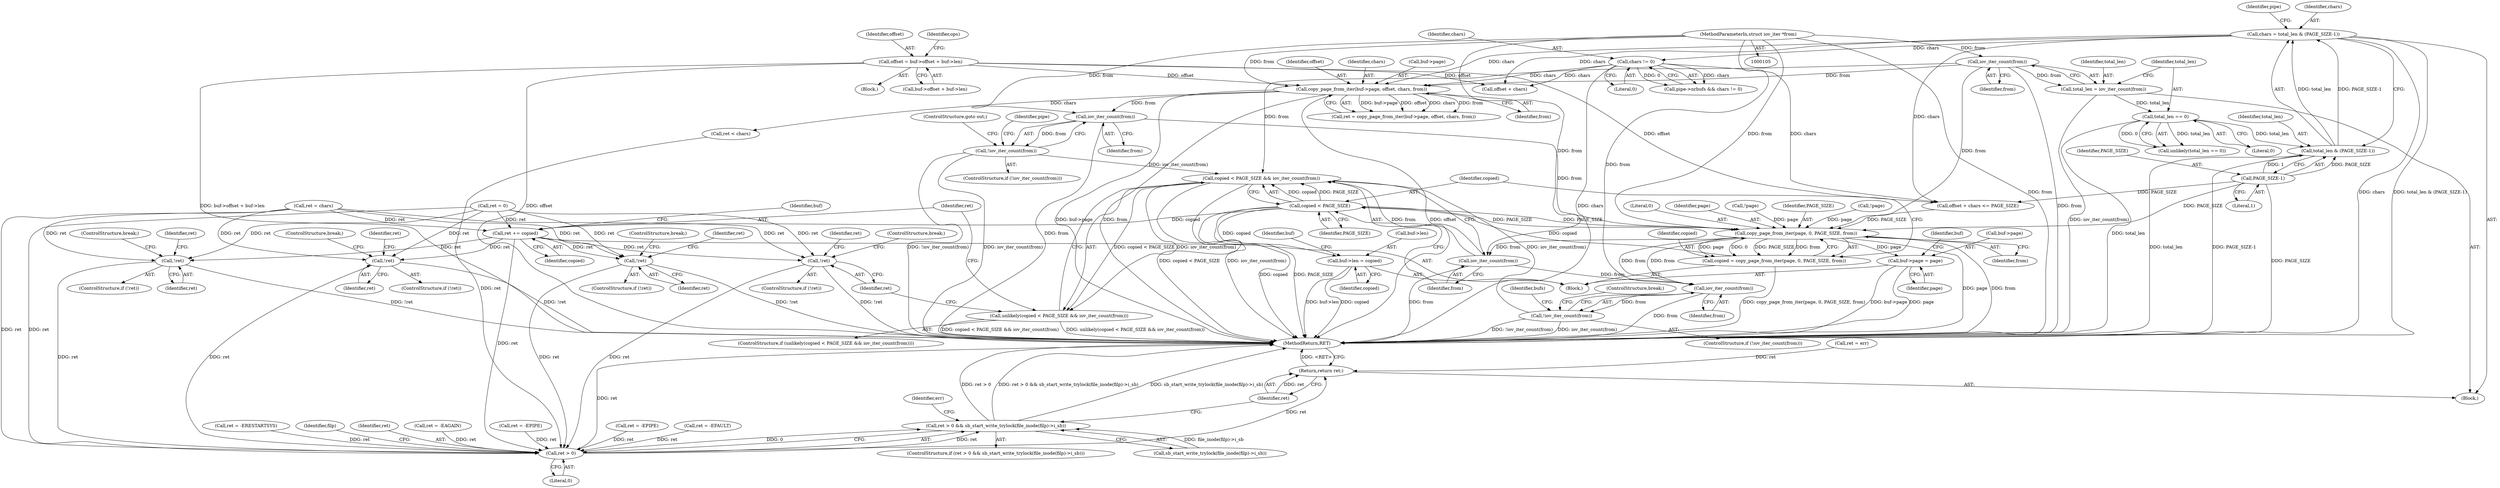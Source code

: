 digraph "0_linux_f0d1bec9d58d4c038d0ac958c9af82be6eb18045_1@pointer" {
"1000270" [label="(Call,iov_iter_count(from))"];
"1000239" [label="(Call,copy_page_from_iter(buf->page, offset, chars, from))"];
"1000208" [label="(Call,offset = buf->offset + buf->len)"];
"1000159" [label="(Call,chars = total_len & (PAGE_SIZE-1))"];
"1000161" [label="(Call,total_len & (PAGE_SIZE-1))"];
"1000137" [label="(Call,total_len == 0)"];
"1000130" [label="(Call,total_len = iov_iter_count(from))"];
"1000132" [label="(Call,iov_iter_count(from))"];
"1000107" [label="(MethodParameterIn,struct iov_iter *from)"];
"1000163" [label="(Call,PAGE_SIZE-1)"];
"1000171" [label="(Call,chars != 0)"];
"1000269" [label="(Call,!iov_iter_count(from))"];
"1000368" [label="(Call,copied < PAGE_SIZE && iov_iter_count(from))"];
"1000367" [label="(Call,unlikely(copied < PAGE_SIZE && iov_iter_count(from)))"];
"1000361" [label="(Call,copy_page_from_iter(page, 0, PAGE_SIZE, from))"];
"1000359" [label="(Call,copied = copy_page_from_iter(page, 0, PAGE_SIZE, from))"];
"1000369" [label="(Call,copied < PAGE_SIZE)"];
"1000383" [label="(Call,ret += copied)"];
"1000287" [label="(Call,!ret)"];
"1000531" [label="(Call,ret > 0)"];
"1000530" [label="(Call,ret > 0 && sb_start_write_trylock(file_inode(filp)->i_sb))"];
"1000555" [label="(Return,return ret;)"];
"1000376" [label="(Call,!ret)"];
"1000458" [label="(Call,!ret)"];
"1000470" [label="(Call,!ret)"];
"1000402" [label="(Call,buf->len = copied)"];
"1000372" [label="(Call,iov_iter_count(from))"];
"1000440" [label="(Call,iov_iter_count(from))"];
"1000439" [label="(Call,!iov_iter_count(from))"];
"1000386" [label="(Call,buf->page = page)"];
"1000369" [label="(Call,copied < PAGE_SIZE)"];
"1000441" [label="(Identifier,from)"];
"1000137" [label="(Call,total_len == 0)"];
"1000362" [label="(Identifier,page)"];
"1000471" [label="(Identifier,ret)"];
"1000472" [label="(Call,ret = -ERESTARTSYS)"];
"1000239" [label="(Call,copy_page_from_iter(buf->page, offset, chars, from))"];
"1000385" [label="(Identifier,copied)"];
"1000133" [label="(Identifier,from)"];
"1000165" [label="(Literal,1)"];
"1000174" [label="(Block,)"];
"1000537" [label="(Identifier,filp)"];
"1000368" [label="(Call,copied < PAGE_SIZE && iov_iter_count(from))"];
"1000272" [label="(ControlStructure,goto out;)"];
"1000555" [label="(Return,return ret;)"];
"1000345" [label="(Call,!page)"];
"1000209" [label="(Identifier,offset)"];
"1000469" [label="(ControlStructure,if (!ret))"];
"1000534" [label="(Call,sb_start_write_trylock(file_inode(filp)->i_sb))"];
"1000208" [label="(Call,offset = buf->offset + buf->len)"];
"1000173" [label="(Literal,0)"];
"1000108" [label="(Block,)"];
"1000459" [label="(Identifier,ret)"];
"1000139" [label="(Literal,0)"];
"1000223" [label="(Call,offset + chars)"];
"1000162" [label="(Identifier,total_len)"];
"1000532" [label="(Identifier,ret)"];
"1000402" [label="(Call,buf->len = copied)"];
"1000138" [label="(Identifier,total_len)"];
"1000445" [label="(Identifier,bufs)"];
"1000383" [label="(Call,ret += copied)"];
"1000360" [label="(Identifier,copied)"];
"1000388" [label="(Identifier,buf)"];
"1000542" [label="(Identifier,err)"];
"1000169" [label="(Identifier,pipe)"];
"1000160" [label="(Identifier,chars)"];
"1000390" [label="(Identifier,page)"];
"1000531" [label="(Call,ret > 0)"];
"1000167" [label="(Call,pipe->nrbufs && chars != 0)"];
"1000461" [label="(Identifier,ret)"];
"1000245" [label="(Identifier,from)"];
"1000161" [label="(Call,total_len & (PAGE_SIZE-1))"];
"1000376" [label="(Call,!ret)"];
"1000365" [label="(Identifier,from)"];
"1000164" [label="(Identifier,PAGE_SIZE)"];
"1000403" [label="(Call,buf->len)"];
"1000476" [label="(ControlStructure,break;)"];
"1000237" [label="(Call,ret = copy_page_from_iter(buf->page, offset, chars, from))"];
"1000359" [label="(Call,copied = copy_page_from_iter(page, 0, PAGE_SIZE, from))"];
"1000375" [label="(ControlStructure,if (!ret))"];
"1000473" [label="(Identifier,ret)"];
"1000377" [label="(Identifier,ret)"];
"1000379" [label="(Identifier,ret)"];
"1000364" [label="(Identifier,PAGE_SIZE)"];
"1000460" [label="(Call,ret = -EAGAIN)"];
"1000373" [label="(Identifier,from)"];
"1000171" [label="(Call,chars != 0)"];
"1000122" [label="(Call,ret = 0)"];
"1000210" [label="(Call,buf->offset + buf->len)"];
"1000438" [label="(ControlStructure,if (!iov_iter_count(from)))"];
"1000154" [label="(Call,ret = -EPIPE)"];
"1000130" [label="(Call,total_len = iov_iter_count(from))"];
"1000288" [label="(Identifier,ret)"];
"1000387" [label="(Call,buf->page)"];
"1000270" [label="(Call,iov_iter_count(from))"];
"1000530" [label="(Call,ret > 0 && sb_start_write_trylock(file_inode(filp)->i_sb))"];
"1000268" [label="(ControlStructure,if (!iov_iter_count(from)))"];
"1000366" [label="(ControlStructure,if (unlikely(copied < PAGE_SIZE && iov_iter_count(from))))"];
"1000470" [label="(Call,!ret)"];
"1000290" [label="(Identifier,ret)"];
"1000442" [label="(ControlStructure,break;)"];
"1000240" [label="(Call,buf->page)"];
"1000243" [label="(Identifier,offset)"];
"1000248" [label="(Call,ret < chars)"];
"1000305" [label="(Block,)"];
"1000547" [label="(Call,ret = err)"];
"1000361" [label="(Call,copy_page_from_iter(page, 0, PAGE_SIZE, from))"];
"1000163" [label="(Call,PAGE_SIZE-1)"];
"1000159" [label="(Call,chars = total_len & (PAGE_SIZE-1))"];
"1000458" [label="(Call,!ret)"];
"1000336" [label="(Call,!page)"];
"1000372" [label="(Call,iov_iter_count(from))"];
"1000440" [label="(Call,iov_iter_count(from))"];
"1000370" [label="(Identifier,copied)"];
"1000386" [label="(Call,buf->page = page)"];
"1000384" [label="(Identifier,ret)"];
"1000406" [label="(Identifier,copied)"];
"1000271" [label="(Identifier,from)"];
"1000286" [label="(ControlStructure,if (!ret))"];
"1000136" [label="(Call,unlikely(total_len == 0))"];
"1000172" [label="(Identifier,chars)"];
"1000279" [label="(Identifier,pipe)"];
"1000367" [label="(Call,unlikely(copied < PAGE_SIZE && iov_iter_count(from)))"];
"1000393" [label="(Identifier,buf)"];
"1000439" [label="(Call,!iov_iter_count(from))"];
"1000107" [label="(MethodParameterIn,struct iov_iter *from)"];
"1000132" [label="(Call,iov_iter_count(from))"];
"1000289" [label="(Call,ret = -EPIPE)"];
"1000464" [label="(ControlStructure,break;)"];
"1000409" [label="(Identifier,buf)"];
"1000533" [label="(Literal,0)"];
"1000131" [label="(Identifier,total_len)"];
"1000220" [label="(Identifier,ops)"];
"1000287" [label="(Call,!ret)"];
"1000371" [label="(Identifier,PAGE_SIZE)"];
"1000293" [label="(ControlStructure,break;)"];
"1000382" [label="(ControlStructure,break;)"];
"1000244" [label="(Identifier,chars)"];
"1000556" [label="(Identifier,ret)"];
"1000363" [label="(Literal,0)"];
"1000222" [label="(Call,offset + chars <= PAGE_SIZE)"];
"1000378" [label="(Call,ret = -EFAULT)"];
"1000557" [label="(MethodReturn,RET)"];
"1000269" [label="(Call,!iov_iter_count(from))"];
"1000529" [label="(ControlStructure,if (ret > 0 && sb_start_write_trylock(file_inode(filp)->i_sb)))"];
"1000265" [label="(Call,ret = chars)"];
"1000457" [label="(ControlStructure,if (!ret))"];
"1000270" -> "1000269"  [label="AST: "];
"1000270" -> "1000271"  [label="CFG: "];
"1000271" -> "1000270"  [label="AST: "];
"1000269" -> "1000270"  [label="CFG: "];
"1000270" -> "1000557"  [label="DDG: from"];
"1000270" -> "1000269"  [label="DDG: from"];
"1000239" -> "1000270"  [label="DDG: from"];
"1000107" -> "1000270"  [label="DDG: from"];
"1000270" -> "1000361"  [label="DDG: from"];
"1000239" -> "1000237"  [label="AST: "];
"1000239" -> "1000245"  [label="CFG: "];
"1000240" -> "1000239"  [label="AST: "];
"1000243" -> "1000239"  [label="AST: "];
"1000244" -> "1000239"  [label="AST: "];
"1000245" -> "1000239"  [label="AST: "];
"1000237" -> "1000239"  [label="CFG: "];
"1000239" -> "1000557"  [label="DDG: buf->page"];
"1000239" -> "1000557"  [label="DDG: from"];
"1000239" -> "1000557"  [label="DDG: offset"];
"1000239" -> "1000237"  [label="DDG: buf->page"];
"1000239" -> "1000237"  [label="DDG: offset"];
"1000239" -> "1000237"  [label="DDG: chars"];
"1000239" -> "1000237"  [label="DDG: from"];
"1000208" -> "1000239"  [label="DDG: offset"];
"1000159" -> "1000239"  [label="DDG: chars"];
"1000171" -> "1000239"  [label="DDG: chars"];
"1000132" -> "1000239"  [label="DDG: from"];
"1000107" -> "1000239"  [label="DDG: from"];
"1000239" -> "1000248"  [label="DDG: chars"];
"1000208" -> "1000174"  [label="AST: "];
"1000208" -> "1000210"  [label="CFG: "];
"1000209" -> "1000208"  [label="AST: "];
"1000210" -> "1000208"  [label="AST: "];
"1000220" -> "1000208"  [label="CFG: "];
"1000208" -> "1000557"  [label="DDG: offset"];
"1000208" -> "1000557"  [label="DDG: buf->offset + buf->len"];
"1000208" -> "1000222"  [label="DDG: offset"];
"1000208" -> "1000223"  [label="DDG: offset"];
"1000159" -> "1000108"  [label="AST: "];
"1000159" -> "1000161"  [label="CFG: "];
"1000160" -> "1000159"  [label="AST: "];
"1000161" -> "1000159"  [label="AST: "];
"1000169" -> "1000159"  [label="CFG: "];
"1000159" -> "1000557"  [label="DDG: chars"];
"1000159" -> "1000557"  [label="DDG: total_len & (PAGE_SIZE-1)"];
"1000161" -> "1000159"  [label="DDG: total_len"];
"1000161" -> "1000159"  [label="DDG: PAGE_SIZE-1"];
"1000159" -> "1000171"  [label="DDG: chars"];
"1000159" -> "1000222"  [label="DDG: chars"];
"1000159" -> "1000223"  [label="DDG: chars"];
"1000161" -> "1000163"  [label="CFG: "];
"1000162" -> "1000161"  [label="AST: "];
"1000163" -> "1000161"  [label="AST: "];
"1000161" -> "1000557"  [label="DDG: PAGE_SIZE-1"];
"1000161" -> "1000557"  [label="DDG: total_len"];
"1000137" -> "1000161"  [label="DDG: total_len"];
"1000163" -> "1000161"  [label="DDG: PAGE_SIZE"];
"1000163" -> "1000161"  [label="DDG: 1"];
"1000137" -> "1000136"  [label="AST: "];
"1000137" -> "1000139"  [label="CFG: "];
"1000138" -> "1000137"  [label="AST: "];
"1000139" -> "1000137"  [label="AST: "];
"1000136" -> "1000137"  [label="CFG: "];
"1000137" -> "1000557"  [label="DDG: total_len"];
"1000137" -> "1000136"  [label="DDG: total_len"];
"1000137" -> "1000136"  [label="DDG: 0"];
"1000130" -> "1000137"  [label="DDG: total_len"];
"1000130" -> "1000108"  [label="AST: "];
"1000130" -> "1000132"  [label="CFG: "];
"1000131" -> "1000130"  [label="AST: "];
"1000132" -> "1000130"  [label="AST: "];
"1000138" -> "1000130"  [label="CFG: "];
"1000130" -> "1000557"  [label="DDG: iov_iter_count(from)"];
"1000132" -> "1000130"  [label="DDG: from"];
"1000132" -> "1000133"  [label="CFG: "];
"1000133" -> "1000132"  [label="AST: "];
"1000132" -> "1000557"  [label="DDG: from"];
"1000107" -> "1000132"  [label="DDG: from"];
"1000132" -> "1000361"  [label="DDG: from"];
"1000132" -> "1000368"  [label="DDG: from"];
"1000107" -> "1000105"  [label="AST: "];
"1000107" -> "1000557"  [label="DDG: from"];
"1000107" -> "1000361"  [label="DDG: from"];
"1000107" -> "1000372"  [label="DDG: from"];
"1000107" -> "1000440"  [label="DDG: from"];
"1000163" -> "1000165"  [label="CFG: "];
"1000164" -> "1000163"  [label="AST: "];
"1000165" -> "1000163"  [label="AST: "];
"1000163" -> "1000557"  [label="DDG: PAGE_SIZE"];
"1000163" -> "1000222"  [label="DDG: PAGE_SIZE"];
"1000163" -> "1000361"  [label="DDG: PAGE_SIZE"];
"1000171" -> "1000167"  [label="AST: "];
"1000171" -> "1000173"  [label="CFG: "];
"1000172" -> "1000171"  [label="AST: "];
"1000173" -> "1000171"  [label="AST: "];
"1000167" -> "1000171"  [label="CFG: "];
"1000171" -> "1000557"  [label="DDG: chars"];
"1000171" -> "1000167"  [label="DDG: chars"];
"1000171" -> "1000167"  [label="DDG: 0"];
"1000171" -> "1000222"  [label="DDG: chars"];
"1000171" -> "1000223"  [label="DDG: chars"];
"1000269" -> "1000268"  [label="AST: "];
"1000272" -> "1000269"  [label="CFG: "];
"1000279" -> "1000269"  [label="CFG: "];
"1000269" -> "1000557"  [label="DDG: !iov_iter_count(from)"];
"1000269" -> "1000557"  [label="DDG: iov_iter_count(from)"];
"1000269" -> "1000368"  [label="DDG: iov_iter_count(from)"];
"1000368" -> "1000367"  [label="AST: "];
"1000368" -> "1000369"  [label="CFG: "];
"1000368" -> "1000372"  [label="CFG: "];
"1000369" -> "1000368"  [label="AST: "];
"1000372" -> "1000368"  [label="AST: "];
"1000367" -> "1000368"  [label="CFG: "];
"1000368" -> "1000557"  [label="DDG: copied < PAGE_SIZE"];
"1000368" -> "1000557"  [label="DDG: iov_iter_count(from)"];
"1000368" -> "1000367"  [label="DDG: copied < PAGE_SIZE"];
"1000368" -> "1000367"  [label="DDG: iov_iter_count(from)"];
"1000369" -> "1000368"  [label="DDG: copied"];
"1000369" -> "1000368"  [label="DDG: PAGE_SIZE"];
"1000372" -> "1000368"  [label="DDG: from"];
"1000439" -> "1000368"  [label="DDG: iov_iter_count(from)"];
"1000367" -> "1000366"  [label="AST: "];
"1000377" -> "1000367"  [label="CFG: "];
"1000384" -> "1000367"  [label="CFG: "];
"1000367" -> "1000557"  [label="DDG: copied < PAGE_SIZE && iov_iter_count(from)"];
"1000367" -> "1000557"  [label="DDG: unlikely(copied < PAGE_SIZE && iov_iter_count(from))"];
"1000361" -> "1000359"  [label="AST: "];
"1000361" -> "1000365"  [label="CFG: "];
"1000362" -> "1000361"  [label="AST: "];
"1000363" -> "1000361"  [label="AST: "];
"1000364" -> "1000361"  [label="AST: "];
"1000365" -> "1000361"  [label="AST: "];
"1000359" -> "1000361"  [label="CFG: "];
"1000361" -> "1000557"  [label="DDG: from"];
"1000361" -> "1000557"  [label="DDG: page"];
"1000361" -> "1000359"  [label="DDG: page"];
"1000361" -> "1000359"  [label="DDG: 0"];
"1000361" -> "1000359"  [label="DDG: PAGE_SIZE"];
"1000361" -> "1000359"  [label="DDG: from"];
"1000336" -> "1000361"  [label="DDG: page"];
"1000345" -> "1000361"  [label="DDG: page"];
"1000222" -> "1000361"  [label="DDG: PAGE_SIZE"];
"1000369" -> "1000361"  [label="DDG: PAGE_SIZE"];
"1000440" -> "1000361"  [label="DDG: from"];
"1000361" -> "1000369"  [label="DDG: PAGE_SIZE"];
"1000361" -> "1000372"  [label="DDG: from"];
"1000361" -> "1000386"  [label="DDG: page"];
"1000361" -> "1000440"  [label="DDG: from"];
"1000359" -> "1000305"  [label="AST: "];
"1000360" -> "1000359"  [label="AST: "];
"1000370" -> "1000359"  [label="CFG: "];
"1000359" -> "1000557"  [label="DDG: copy_page_from_iter(page, 0, PAGE_SIZE, from)"];
"1000359" -> "1000369"  [label="DDG: copied"];
"1000369" -> "1000371"  [label="CFG: "];
"1000370" -> "1000369"  [label="AST: "];
"1000371" -> "1000369"  [label="AST: "];
"1000373" -> "1000369"  [label="CFG: "];
"1000369" -> "1000557"  [label="DDG: copied"];
"1000369" -> "1000557"  [label="DDG: PAGE_SIZE"];
"1000369" -> "1000383"  [label="DDG: copied"];
"1000369" -> "1000402"  [label="DDG: copied"];
"1000383" -> "1000305"  [label="AST: "];
"1000383" -> "1000385"  [label="CFG: "];
"1000384" -> "1000383"  [label="AST: "];
"1000385" -> "1000383"  [label="AST: "];
"1000388" -> "1000383"  [label="CFG: "];
"1000383" -> "1000287"  [label="DDG: ret"];
"1000383" -> "1000376"  [label="DDG: ret"];
"1000122" -> "1000383"  [label="DDG: ret"];
"1000265" -> "1000383"  [label="DDG: ret"];
"1000383" -> "1000458"  [label="DDG: ret"];
"1000383" -> "1000470"  [label="DDG: ret"];
"1000383" -> "1000531"  [label="DDG: ret"];
"1000287" -> "1000286"  [label="AST: "];
"1000287" -> "1000288"  [label="CFG: "];
"1000288" -> "1000287"  [label="AST: "];
"1000290" -> "1000287"  [label="CFG: "];
"1000293" -> "1000287"  [label="CFG: "];
"1000287" -> "1000557"  [label="DDG: !ret"];
"1000122" -> "1000287"  [label="DDG: ret"];
"1000265" -> "1000287"  [label="DDG: ret"];
"1000287" -> "1000531"  [label="DDG: ret"];
"1000531" -> "1000530"  [label="AST: "];
"1000531" -> "1000533"  [label="CFG: "];
"1000532" -> "1000531"  [label="AST: "];
"1000533" -> "1000531"  [label="AST: "];
"1000537" -> "1000531"  [label="CFG: "];
"1000530" -> "1000531"  [label="CFG: "];
"1000531" -> "1000557"  [label="DDG: ret"];
"1000531" -> "1000530"  [label="DDG: ret"];
"1000531" -> "1000530"  [label="DDG: 0"];
"1000460" -> "1000531"  [label="DDG: ret"];
"1000376" -> "1000531"  [label="DDG: ret"];
"1000458" -> "1000531"  [label="DDG: ret"];
"1000122" -> "1000531"  [label="DDG: ret"];
"1000154" -> "1000531"  [label="DDG: ret"];
"1000378" -> "1000531"  [label="DDG: ret"];
"1000265" -> "1000531"  [label="DDG: ret"];
"1000472" -> "1000531"  [label="DDG: ret"];
"1000470" -> "1000531"  [label="DDG: ret"];
"1000248" -> "1000531"  [label="DDG: ret"];
"1000289" -> "1000531"  [label="DDG: ret"];
"1000531" -> "1000555"  [label="DDG: ret"];
"1000530" -> "1000529"  [label="AST: "];
"1000530" -> "1000534"  [label="CFG: "];
"1000534" -> "1000530"  [label="AST: "];
"1000542" -> "1000530"  [label="CFG: "];
"1000556" -> "1000530"  [label="CFG: "];
"1000530" -> "1000557"  [label="DDG: ret > 0"];
"1000530" -> "1000557"  [label="DDG: ret > 0 && sb_start_write_trylock(file_inode(filp)->i_sb)"];
"1000530" -> "1000557"  [label="DDG: sb_start_write_trylock(file_inode(filp)->i_sb)"];
"1000534" -> "1000530"  [label="DDG: file_inode(filp)->i_sb"];
"1000555" -> "1000108"  [label="AST: "];
"1000555" -> "1000556"  [label="CFG: "];
"1000556" -> "1000555"  [label="AST: "];
"1000557" -> "1000555"  [label="CFG: "];
"1000555" -> "1000557"  [label="DDG: <RET>"];
"1000556" -> "1000555"  [label="DDG: ret"];
"1000547" -> "1000555"  [label="DDG: ret"];
"1000376" -> "1000375"  [label="AST: "];
"1000376" -> "1000377"  [label="CFG: "];
"1000377" -> "1000376"  [label="AST: "];
"1000379" -> "1000376"  [label="CFG: "];
"1000382" -> "1000376"  [label="CFG: "];
"1000376" -> "1000557"  [label="DDG: !ret"];
"1000122" -> "1000376"  [label="DDG: ret"];
"1000265" -> "1000376"  [label="DDG: ret"];
"1000458" -> "1000457"  [label="AST: "];
"1000458" -> "1000459"  [label="CFG: "];
"1000459" -> "1000458"  [label="AST: "];
"1000461" -> "1000458"  [label="CFG: "];
"1000464" -> "1000458"  [label="CFG: "];
"1000458" -> "1000557"  [label="DDG: !ret"];
"1000122" -> "1000458"  [label="DDG: ret"];
"1000265" -> "1000458"  [label="DDG: ret"];
"1000470" -> "1000469"  [label="AST: "];
"1000470" -> "1000471"  [label="CFG: "];
"1000471" -> "1000470"  [label="AST: "];
"1000473" -> "1000470"  [label="CFG: "];
"1000476" -> "1000470"  [label="CFG: "];
"1000470" -> "1000557"  [label="DDG: !ret"];
"1000122" -> "1000470"  [label="DDG: ret"];
"1000265" -> "1000470"  [label="DDG: ret"];
"1000402" -> "1000305"  [label="AST: "];
"1000402" -> "1000406"  [label="CFG: "];
"1000403" -> "1000402"  [label="AST: "];
"1000406" -> "1000402"  [label="AST: "];
"1000409" -> "1000402"  [label="CFG: "];
"1000402" -> "1000557"  [label="DDG: buf->len"];
"1000402" -> "1000557"  [label="DDG: copied"];
"1000372" -> "1000373"  [label="CFG: "];
"1000373" -> "1000372"  [label="AST: "];
"1000372" -> "1000557"  [label="DDG: from"];
"1000372" -> "1000440"  [label="DDG: from"];
"1000440" -> "1000439"  [label="AST: "];
"1000440" -> "1000441"  [label="CFG: "];
"1000441" -> "1000440"  [label="AST: "];
"1000439" -> "1000440"  [label="CFG: "];
"1000440" -> "1000557"  [label="DDG: from"];
"1000440" -> "1000439"  [label="DDG: from"];
"1000439" -> "1000438"  [label="AST: "];
"1000442" -> "1000439"  [label="CFG: "];
"1000445" -> "1000439"  [label="CFG: "];
"1000439" -> "1000557"  [label="DDG: iov_iter_count(from)"];
"1000439" -> "1000557"  [label="DDG: !iov_iter_count(from)"];
"1000386" -> "1000305"  [label="AST: "];
"1000386" -> "1000390"  [label="CFG: "];
"1000387" -> "1000386"  [label="AST: "];
"1000390" -> "1000386"  [label="AST: "];
"1000393" -> "1000386"  [label="CFG: "];
"1000386" -> "1000557"  [label="DDG: buf->page"];
"1000386" -> "1000557"  [label="DDG: page"];
}
